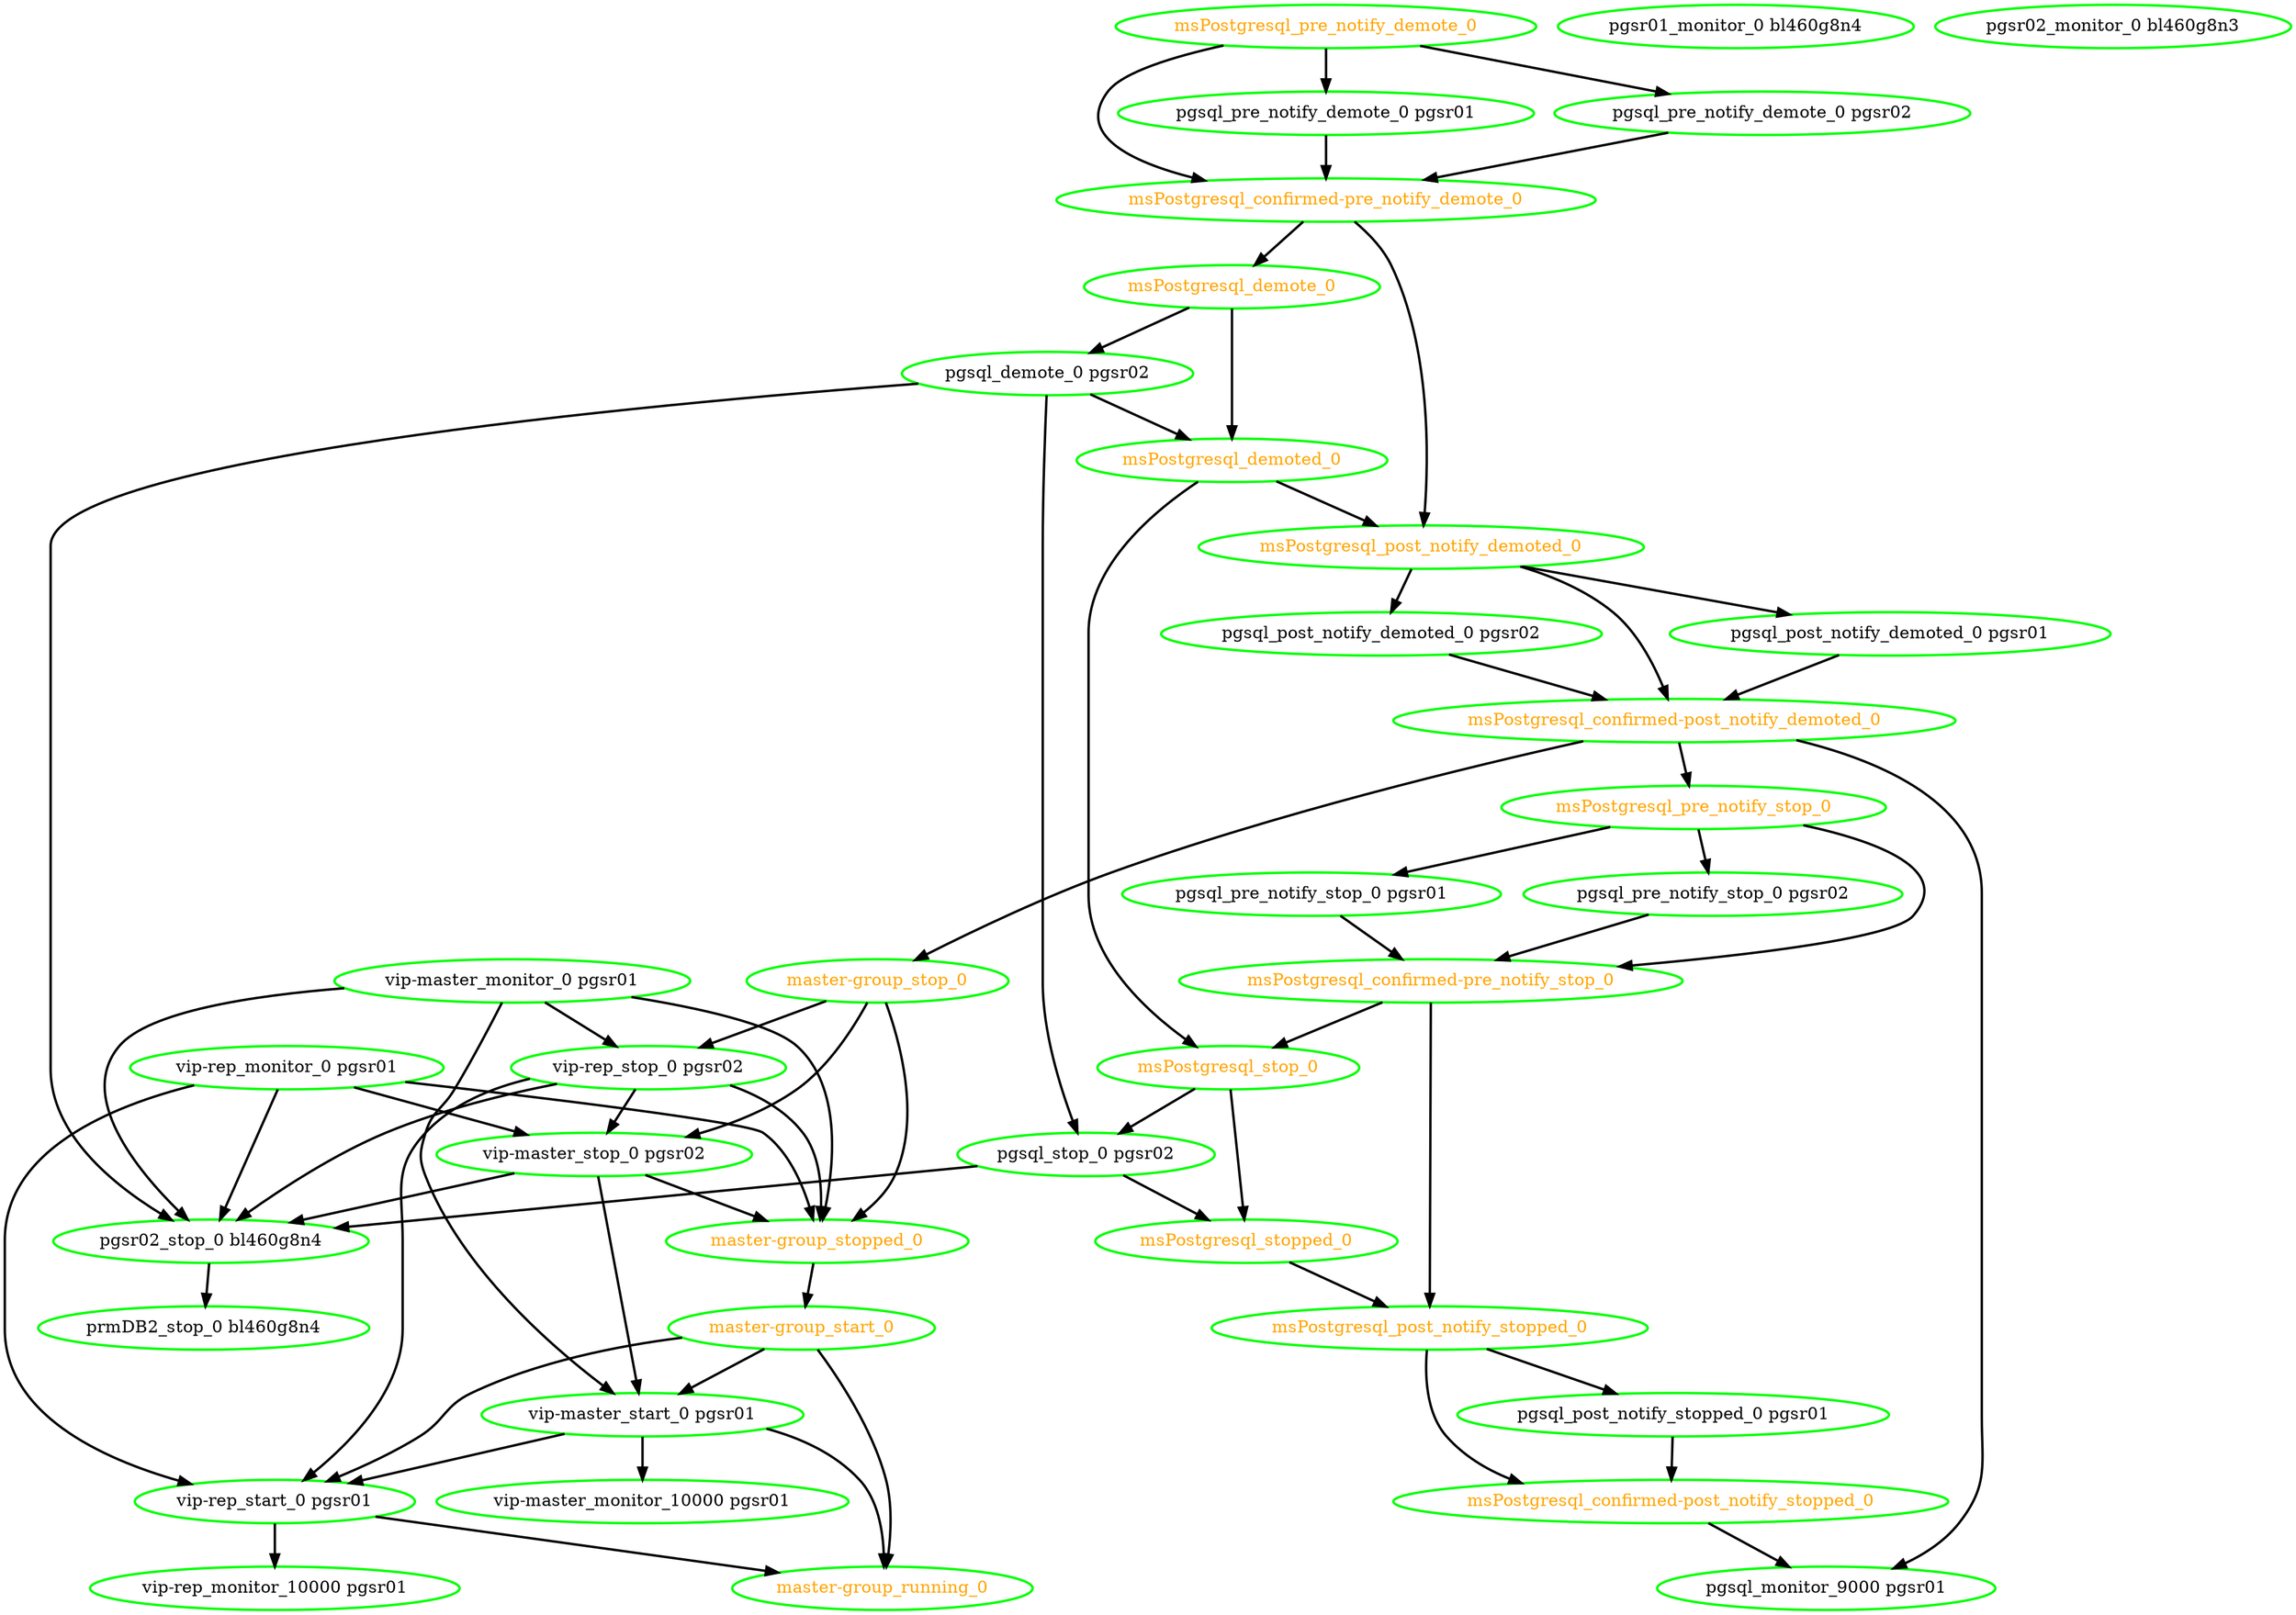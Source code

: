  digraph "g" {
"master-group_running_0" [ style=bold color="green" fontcolor="orange"]
"master-group_start_0" -> "master-group_running_0" [ style = bold]
"master-group_start_0" -> "vip-master_start_0 pgsr01" [ style = bold]
"master-group_start_0" -> "vip-rep_start_0 pgsr01" [ style = bold]
"master-group_start_0" [ style=bold color="green" fontcolor="orange"]
"master-group_stop_0" -> "master-group_stopped_0" [ style = bold]
"master-group_stop_0" -> "vip-master_stop_0 pgsr02" [ style = bold]
"master-group_stop_0" -> "vip-rep_stop_0 pgsr02" [ style = bold]
"master-group_stop_0" [ style=bold color="green" fontcolor="orange"]
"master-group_stopped_0" -> "master-group_start_0" [ style = bold]
"master-group_stopped_0" [ style=bold color="green" fontcolor="orange"]
"msPostgresql_confirmed-post_notify_demoted_0" -> "master-group_stop_0" [ style = bold]
"msPostgresql_confirmed-post_notify_demoted_0" -> "msPostgresql_pre_notify_stop_0" [ style = bold]
"msPostgresql_confirmed-post_notify_demoted_0" -> "pgsql_monitor_9000 pgsr01" [ style = bold]
"msPostgresql_confirmed-post_notify_demoted_0" [ style=bold color="green" fontcolor="orange"]
"msPostgresql_confirmed-post_notify_stopped_0" -> "pgsql_monitor_9000 pgsr01" [ style = bold]
"msPostgresql_confirmed-post_notify_stopped_0" [ style=bold color="green" fontcolor="orange"]
"msPostgresql_confirmed-pre_notify_demote_0" -> "msPostgresql_demote_0" [ style = bold]
"msPostgresql_confirmed-pre_notify_demote_0" -> "msPostgresql_post_notify_demoted_0" [ style = bold]
"msPostgresql_confirmed-pre_notify_demote_0" [ style=bold color="green" fontcolor="orange"]
"msPostgresql_confirmed-pre_notify_stop_0" -> "msPostgresql_post_notify_stopped_0" [ style = bold]
"msPostgresql_confirmed-pre_notify_stop_0" -> "msPostgresql_stop_0" [ style = bold]
"msPostgresql_confirmed-pre_notify_stop_0" [ style=bold color="green" fontcolor="orange"]
"msPostgresql_demote_0" -> "msPostgresql_demoted_0" [ style = bold]
"msPostgresql_demote_0" -> "pgsql_demote_0 pgsr02" [ style = bold]
"msPostgresql_demote_0" [ style=bold color="green" fontcolor="orange"]
"msPostgresql_demoted_0" -> "msPostgresql_post_notify_demoted_0" [ style = bold]
"msPostgresql_demoted_0" -> "msPostgresql_stop_0" [ style = bold]
"msPostgresql_demoted_0" [ style=bold color="green" fontcolor="orange"]
"msPostgresql_post_notify_demoted_0" -> "msPostgresql_confirmed-post_notify_demoted_0" [ style = bold]
"msPostgresql_post_notify_demoted_0" -> "pgsql_post_notify_demoted_0 pgsr01" [ style = bold]
"msPostgresql_post_notify_demoted_0" -> "pgsql_post_notify_demoted_0 pgsr02" [ style = bold]
"msPostgresql_post_notify_demoted_0" [ style=bold color="green" fontcolor="orange"]
"msPostgresql_post_notify_stopped_0" -> "msPostgresql_confirmed-post_notify_stopped_0" [ style = bold]
"msPostgresql_post_notify_stopped_0" -> "pgsql_post_notify_stopped_0 pgsr01" [ style = bold]
"msPostgresql_post_notify_stopped_0" [ style=bold color="green" fontcolor="orange"]
"msPostgresql_pre_notify_demote_0" -> "msPostgresql_confirmed-pre_notify_demote_0" [ style = bold]
"msPostgresql_pre_notify_demote_0" -> "pgsql_pre_notify_demote_0 pgsr01" [ style = bold]
"msPostgresql_pre_notify_demote_0" -> "pgsql_pre_notify_demote_0 pgsr02" [ style = bold]
"msPostgresql_pre_notify_demote_0" [ style=bold color="green" fontcolor="orange"]
"msPostgresql_pre_notify_stop_0" -> "msPostgresql_confirmed-pre_notify_stop_0" [ style = bold]
"msPostgresql_pre_notify_stop_0" -> "pgsql_pre_notify_stop_0 pgsr01" [ style = bold]
"msPostgresql_pre_notify_stop_0" -> "pgsql_pre_notify_stop_0 pgsr02" [ style = bold]
"msPostgresql_pre_notify_stop_0" [ style=bold color="green" fontcolor="orange"]
"msPostgresql_stop_0" -> "msPostgresql_stopped_0" [ style = bold]
"msPostgresql_stop_0" -> "pgsql_stop_0 pgsr02" [ style = bold]
"msPostgresql_stop_0" [ style=bold color="green" fontcolor="orange"]
"msPostgresql_stopped_0" -> "msPostgresql_post_notify_stopped_0" [ style = bold]
"msPostgresql_stopped_0" [ style=bold color="green" fontcolor="orange"]
"pgsql_demote_0 pgsr02" -> "msPostgresql_demoted_0" [ style = bold]
"pgsql_demote_0 pgsr02" -> "pgsql_stop_0 pgsr02" [ style = bold]
"pgsql_demote_0 pgsr02" -> "pgsr02_stop_0 bl460g8n4" [ style = bold]
"pgsql_demote_0 pgsr02" [ style=bold color="green" fontcolor="black"]
"pgsql_monitor_9000 pgsr01" [ style=bold color="green" fontcolor="black"]
"pgsql_post_notify_demoted_0 pgsr01" -> "msPostgresql_confirmed-post_notify_demoted_0" [ style = bold]
"pgsql_post_notify_demoted_0 pgsr01" [ style=bold color="green" fontcolor="black"]
"pgsql_post_notify_demoted_0 pgsr02" -> "msPostgresql_confirmed-post_notify_demoted_0" [ style = bold]
"pgsql_post_notify_demoted_0 pgsr02" [ style=bold color="green" fontcolor="black"]
"pgsql_post_notify_stopped_0 pgsr01" -> "msPostgresql_confirmed-post_notify_stopped_0" [ style = bold]
"pgsql_post_notify_stopped_0 pgsr01" [ style=bold color="green" fontcolor="black"]
"pgsql_pre_notify_demote_0 pgsr01" -> "msPostgresql_confirmed-pre_notify_demote_0" [ style = bold]
"pgsql_pre_notify_demote_0 pgsr01" [ style=bold color="green" fontcolor="black"]
"pgsql_pre_notify_demote_0 pgsr02" -> "msPostgresql_confirmed-pre_notify_demote_0" [ style = bold]
"pgsql_pre_notify_demote_0 pgsr02" [ style=bold color="green" fontcolor="black"]
"pgsql_pre_notify_stop_0 pgsr01" -> "msPostgresql_confirmed-pre_notify_stop_0" [ style = bold]
"pgsql_pre_notify_stop_0 pgsr01" [ style=bold color="green" fontcolor="black"]
"pgsql_pre_notify_stop_0 pgsr02" -> "msPostgresql_confirmed-pre_notify_stop_0" [ style = bold]
"pgsql_pre_notify_stop_0 pgsr02" [ style=bold color="green" fontcolor="black"]
"pgsql_stop_0 pgsr02" -> "msPostgresql_stopped_0" [ style = bold]
"pgsql_stop_0 pgsr02" -> "pgsr02_stop_0 bl460g8n4" [ style = bold]
"pgsql_stop_0 pgsr02" [ style=bold color="green" fontcolor="black"]
"pgsr01_monitor_0 bl460g8n4" [ style=bold color="green" fontcolor="black"]
"pgsr02_monitor_0 bl460g8n3" [ style=bold color="green" fontcolor="black"]
"pgsr02_stop_0 bl460g8n4" -> "prmDB2_stop_0 bl460g8n4" [ style = bold]
"pgsr02_stop_0 bl460g8n4" [ style=bold color="green" fontcolor="black"]
"prmDB2_stop_0 bl460g8n4" [ style=bold color="green" fontcolor="black"]
"vip-master_monitor_0 pgsr01" -> "master-group_stopped_0" [ style = bold]
"vip-master_monitor_0 pgsr01" -> "pgsr02_stop_0 bl460g8n4" [ style = bold]
"vip-master_monitor_0 pgsr01" -> "vip-master_start_0 pgsr01" [ style = bold]
"vip-master_monitor_0 pgsr01" -> "vip-rep_stop_0 pgsr02" [ style = bold]
"vip-master_monitor_0 pgsr01" [ style=bold color="green" fontcolor="black"]
"vip-master_monitor_10000 pgsr01" [ style=bold color="green" fontcolor="black"]
"vip-master_start_0 pgsr01" -> "master-group_running_0" [ style = bold]
"vip-master_start_0 pgsr01" -> "vip-master_monitor_10000 pgsr01" [ style = bold]
"vip-master_start_0 pgsr01" -> "vip-rep_start_0 pgsr01" [ style = bold]
"vip-master_start_0 pgsr01" [ style=bold color="green" fontcolor="black"]
"vip-master_stop_0 pgsr02" -> "master-group_stopped_0" [ style = bold]
"vip-master_stop_0 pgsr02" -> "pgsr02_stop_0 bl460g8n4" [ style = bold]
"vip-master_stop_0 pgsr02" -> "vip-master_start_0 pgsr01" [ style = bold]
"vip-master_stop_0 pgsr02" [ style=bold color="green" fontcolor="black"]
"vip-rep_monitor_0 pgsr01" -> "master-group_stopped_0" [ style = bold]
"vip-rep_monitor_0 pgsr01" -> "pgsr02_stop_0 bl460g8n4" [ style = bold]
"vip-rep_monitor_0 pgsr01" -> "vip-master_stop_0 pgsr02" [ style = bold]
"vip-rep_monitor_0 pgsr01" -> "vip-rep_start_0 pgsr01" [ style = bold]
"vip-rep_monitor_0 pgsr01" [ style=bold color="green" fontcolor="black"]
"vip-rep_monitor_10000 pgsr01" [ style=bold color="green" fontcolor="black"]
"vip-rep_start_0 pgsr01" -> "master-group_running_0" [ style = bold]
"vip-rep_start_0 pgsr01" -> "vip-rep_monitor_10000 pgsr01" [ style = bold]
"vip-rep_start_0 pgsr01" [ style=bold color="green" fontcolor="black"]
"vip-rep_stop_0 pgsr02" -> "master-group_stopped_0" [ style = bold]
"vip-rep_stop_0 pgsr02" -> "pgsr02_stop_0 bl460g8n4" [ style = bold]
"vip-rep_stop_0 pgsr02" -> "vip-master_stop_0 pgsr02" [ style = bold]
"vip-rep_stop_0 pgsr02" -> "vip-rep_start_0 pgsr01" [ style = bold]
"vip-rep_stop_0 pgsr02" [ style=bold color="green" fontcolor="black"]
}
